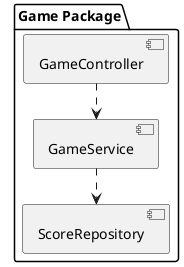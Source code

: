 @startuml Game Core Package
!pragma layout smetana

package "Game Package" as GamePackage{
    [GameService]
    [GameController]
    [ScoreRepository]

    
    GameController ..> GameService
    GameService ..> ScoreRepository 

}


@enduml
// Manages game lifecycle \nand creation